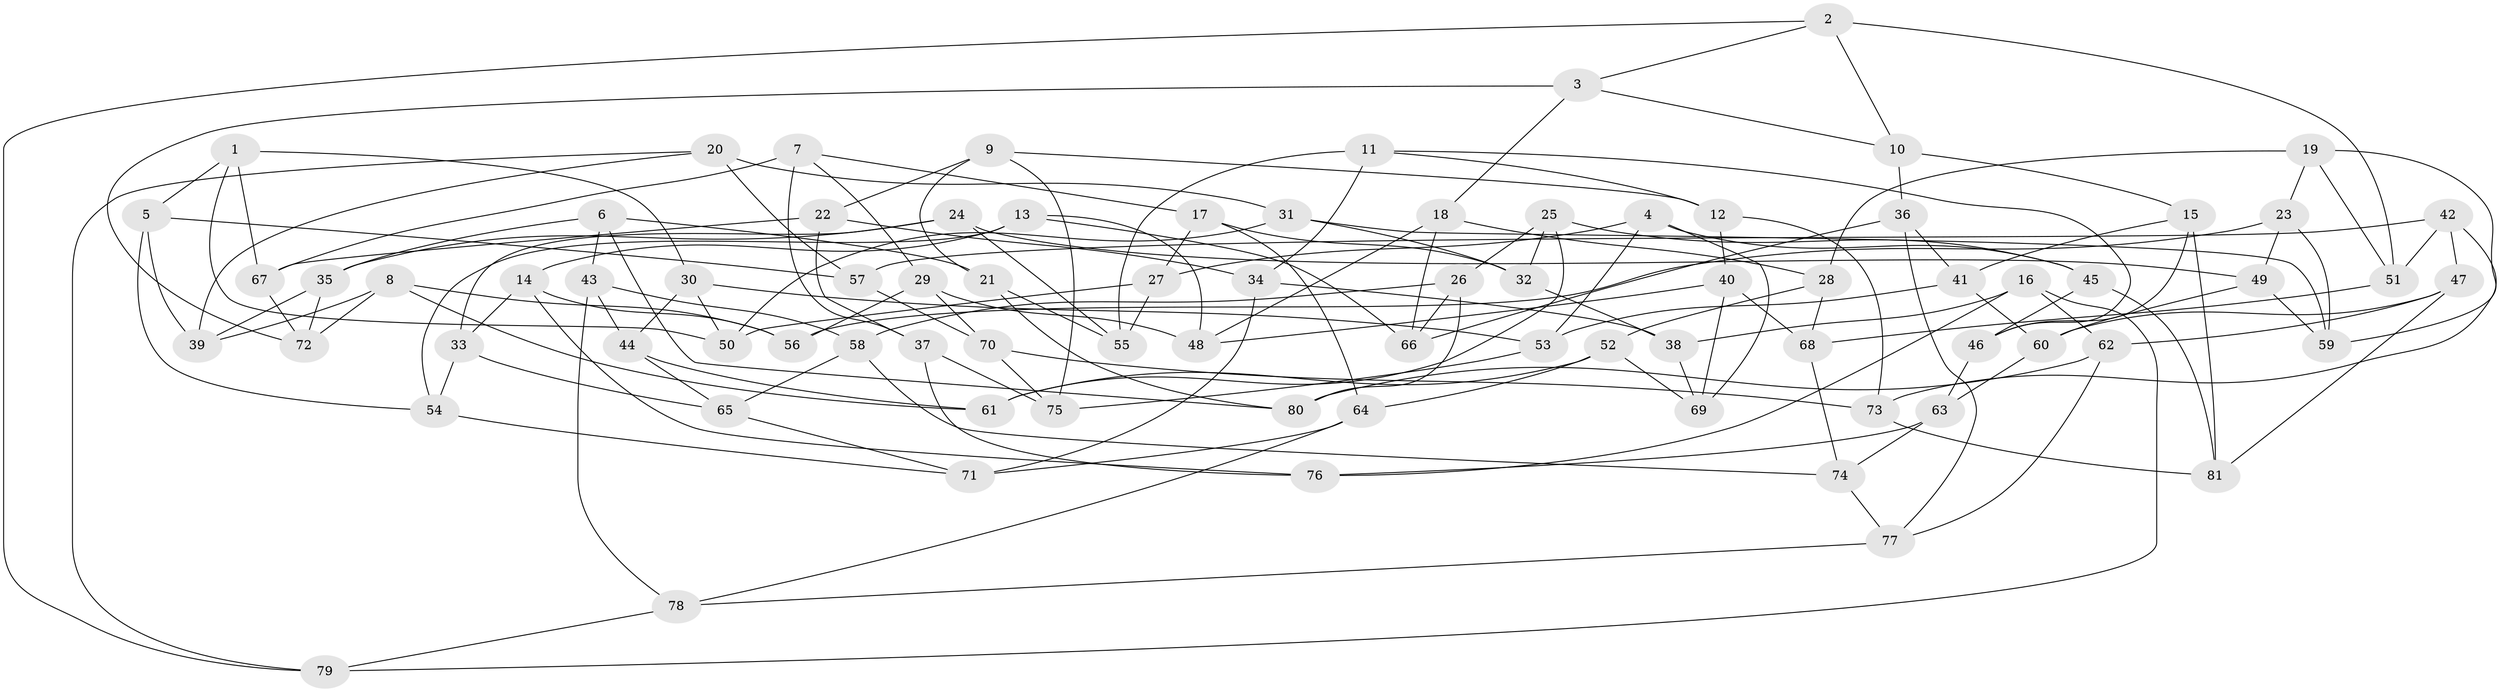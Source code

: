 // coarse degree distribution, {4: 0.7346938775510204, 9: 0.04081632653061224, 7: 0.061224489795918366, 3: 0.08163265306122448, 10: 0.04081632653061224, 11: 0.02040816326530612, 8: 0.02040816326530612}
// Generated by graph-tools (version 1.1) at 2025/53/03/04/25 22:53:52]
// undirected, 81 vertices, 162 edges
graph export_dot {
  node [color=gray90,style=filled];
  1;
  2;
  3;
  4;
  5;
  6;
  7;
  8;
  9;
  10;
  11;
  12;
  13;
  14;
  15;
  16;
  17;
  18;
  19;
  20;
  21;
  22;
  23;
  24;
  25;
  26;
  27;
  28;
  29;
  30;
  31;
  32;
  33;
  34;
  35;
  36;
  37;
  38;
  39;
  40;
  41;
  42;
  43;
  44;
  45;
  46;
  47;
  48;
  49;
  50;
  51;
  52;
  53;
  54;
  55;
  56;
  57;
  58;
  59;
  60;
  61;
  62;
  63;
  64;
  65;
  66;
  67;
  68;
  69;
  70;
  71;
  72;
  73;
  74;
  75;
  76;
  77;
  78;
  79;
  80;
  81;
  1 -- 30;
  1 -- 5;
  1 -- 50;
  1 -- 67;
  2 -- 51;
  2 -- 3;
  2 -- 79;
  2 -- 10;
  3 -- 10;
  3 -- 72;
  3 -- 18;
  4 -- 45;
  4 -- 27;
  4 -- 53;
  4 -- 69;
  5 -- 57;
  5 -- 54;
  5 -- 39;
  6 -- 35;
  6 -- 21;
  6 -- 43;
  6 -- 80;
  7 -- 67;
  7 -- 29;
  7 -- 17;
  7 -- 37;
  8 -- 56;
  8 -- 39;
  8 -- 61;
  8 -- 72;
  9 -- 75;
  9 -- 22;
  9 -- 12;
  9 -- 21;
  10 -- 15;
  10 -- 36;
  11 -- 46;
  11 -- 55;
  11 -- 34;
  11 -- 12;
  12 -- 40;
  12 -- 73;
  13 -- 48;
  13 -- 54;
  13 -- 14;
  13 -- 66;
  14 -- 56;
  14 -- 33;
  14 -- 76;
  15 -- 46;
  15 -- 41;
  15 -- 81;
  16 -- 79;
  16 -- 38;
  16 -- 76;
  16 -- 62;
  17 -- 64;
  17 -- 27;
  17 -- 32;
  18 -- 48;
  18 -- 66;
  18 -- 28;
  19 -- 28;
  19 -- 59;
  19 -- 23;
  19 -- 51;
  20 -- 31;
  20 -- 57;
  20 -- 79;
  20 -- 39;
  21 -- 55;
  21 -- 80;
  22 -- 34;
  22 -- 67;
  22 -- 37;
  23 -- 56;
  23 -- 59;
  23 -- 49;
  24 -- 49;
  24 -- 33;
  24 -- 35;
  24 -- 55;
  25 -- 61;
  25 -- 26;
  25 -- 32;
  25 -- 45;
  26 -- 58;
  26 -- 66;
  26 -- 80;
  27 -- 55;
  27 -- 50;
  28 -- 52;
  28 -- 68;
  29 -- 56;
  29 -- 48;
  29 -- 70;
  30 -- 44;
  30 -- 53;
  30 -- 50;
  31 -- 32;
  31 -- 59;
  31 -- 50;
  32 -- 38;
  33 -- 65;
  33 -- 54;
  34 -- 38;
  34 -- 71;
  35 -- 72;
  35 -- 39;
  36 -- 41;
  36 -- 66;
  36 -- 77;
  37 -- 75;
  37 -- 76;
  38 -- 69;
  40 -- 48;
  40 -- 68;
  40 -- 69;
  41 -- 53;
  41 -- 60;
  42 -- 47;
  42 -- 57;
  42 -- 51;
  42 -- 73;
  43 -- 44;
  43 -- 58;
  43 -- 78;
  44 -- 65;
  44 -- 61;
  45 -- 46;
  45 -- 81;
  46 -- 63;
  47 -- 81;
  47 -- 60;
  47 -- 62;
  49 -- 59;
  49 -- 60;
  51 -- 68;
  52 -- 64;
  52 -- 69;
  52 -- 61;
  53 -- 75;
  54 -- 71;
  57 -- 70;
  58 -- 74;
  58 -- 65;
  60 -- 63;
  62 -- 80;
  62 -- 77;
  63 -- 76;
  63 -- 74;
  64 -- 78;
  64 -- 71;
  65 -- 71;
  67 -- 72;
  68 -- 74;
  70 -- 75;
  70 -- 73;
  73 -- 81;
  74 -- 77;
  77 -- 78;
  78 -- 79;
}
